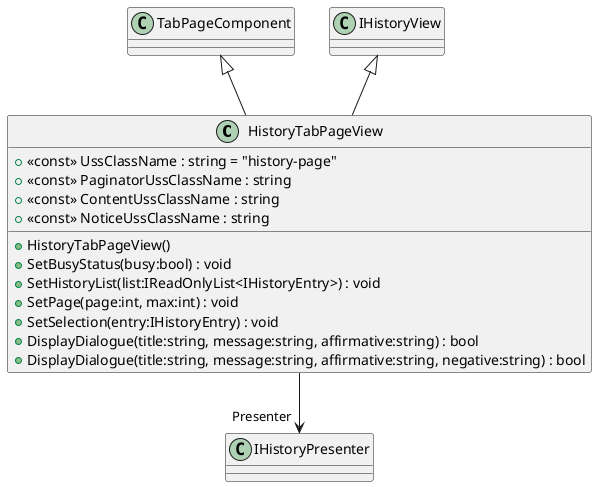 @startuml
class HistoryTabPageView {
    + <<const>> UssClassName : string = "history-page"
    + <<const>> PaginatorUssClassName : string
    + <<const>> ContentUssClassName : string
    + <<const>> NoticeUssClassName : string
    + HistoryTabPageView()
    + SetBusyStatus(busy:bool) : void
    + SetHistoryList(list:IReadOnlyList<IHistoryEntry>) : void
    + SetPage(page:int, max:int) : void
    + SetSelection(entry:IHistoryEntry) : void
    + DisplayDialogue(title:string, message:string, affirmative:string) : bool
    + DisplayDialogue(title:string, message:string, affirmative:string, negative:string) : bool
}
TabPageComponent <|-- HistoryTabPageView
IHistoryView <|-- HistoryTabPageView
HistoryTabPageView --> "Presenter" IHistoryPresenter
@enduml
